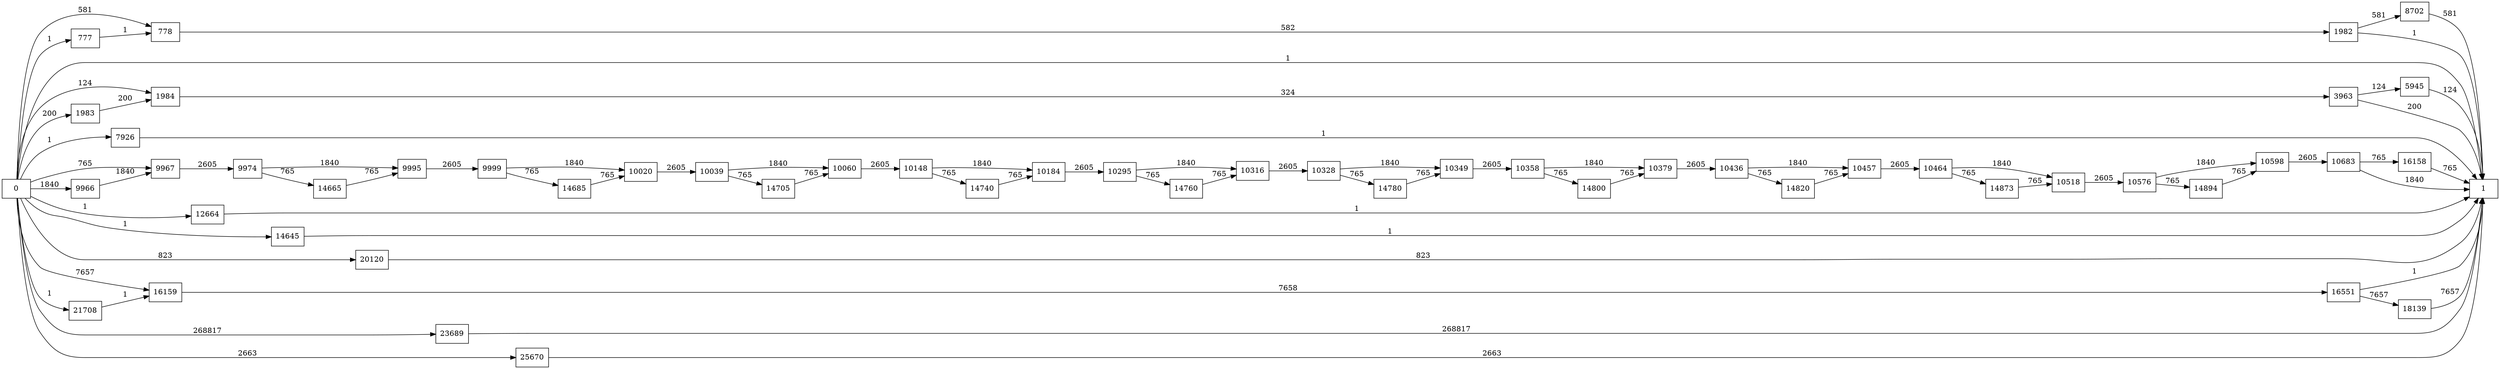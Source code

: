 digraph {
	graph [rankdir=LR]
	node [shape=rectangle]
	777 -> 778 [label=1]
	778 -> 1982 [label=582]
	1982 -> 1 [label=1]
	1982 -> 8702 [label=581]
	1983 -> 1984 [label=200]
	1984 -> 3963 [label=324]
	3963 -> 5945 [label=124]
	3963 -> 1 [label=200]
	5945 -> 1 [label=124]
	7926 -> 1 [label=1]
	8702 -> 1 [label=581]
	9966 -> 9967 [label=1840]
	9967 -> 9974 [label=2605]
	9974 -> 9995 [label=1840]
	9974 -> 14665 [label=765]
	9995 -> 9999 [label=2605]
	9999 -> 10020 [label=1840]
	9999 -> 14685 [label=765]
	10020 -> 10039 [label=2605]
	10039 -> 10060 [label=1840]
	10039 -> 14705 [label=765]
	10060 -> 10148 [label=2605]
	10148 -> 10184 [label=1840]
	10148 -> 14740 [label=765]
	10184 -> 10295 [label=2605]
	10295 -> 10316 [label=1840]
	10295 -> 14760 [label=765]
	10316 -> 10328 [label=2605]
	10328 -> 10349 [label=1840]
	10328 -> 14780 [label=765]
	10349 -> 10358 [label=2605]
	10358 -> 10379 [label=1840]
	10358 -> 14800 [label=765]
	10379 -> 10436 [label=2605]
	10436 -> 10457 [label=1840]
	10436 -> 14820 [label=765]
	10457 -> 10464 [label=2605]
	10464 -> 10518 [label=1840]
	10464 -> 14873 [label=765]
	10518 -> 10576 [label=2605]
	10576 -> 10598 [label=1840]
	10576 -> 14894 [label=765]
	10598 -> 10683 [label=2605]
	10683 -> 1 [label=1840]
	10683 -> 16158 [label=765]
	12664 -> 1 [label=1]
	14645 -> 1 [label=1]
	14665 -> 9995 [label=765]
	14685 -> 10020 [label=765]
	14705 -> 10060 [label=765]
	14740 -> 10184 [label=765]
	14760 -> 10316 [label=765]
	14780 -> 10349 [label=765]
	14800 -> 10379 [label=765]
	14820 -> 10457 [label=765]
	14873 -> 10518 [label=765]
	14894 -> 10598 [label=765]
	16158 -> 1 [label=765]
	16159 -> 16551 [label=7658]
	16551 -> 1 [label=1]
	16551 -> 18139 [label=7657]
	18139 -> 1 [label=7657]
	20120 -> 1 [label=823]
	21708 -> 16159 [label=1]
	23689 -> 1 [label=268817]
	25670 -> 1 [label=2663]
	0 -> 1983 [label=200]
	0 -> 1984 [label=124]
	0 -> 778 [label=581]
	0 -> 9967 [label=765]
	0 -> 16159 [label=7657]
	0 -> 777 [label=1]
	0 -> 1 [label=1]
	0 -> 7926 [label=1]
	0 -> 9966 [label=1840]
	0 -> 12664 [label=1]
	0 -> 14645 [label=1]
	0 -> 20120 [label=823]
	0 -> 21708 [label=1]
	0 -> 23689 [label=268817]
	0 -> 25670 [label=2663]
}
